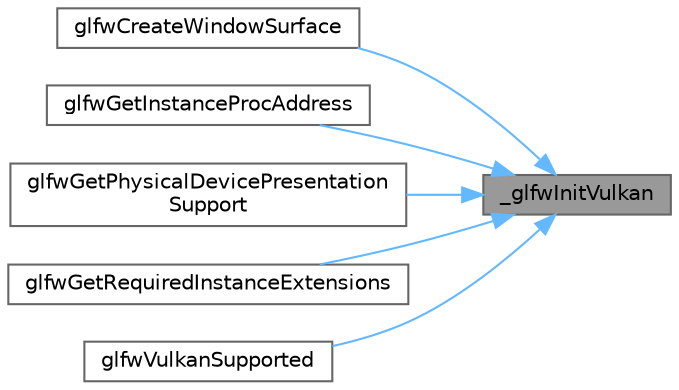 digraph "_glfwInitVulkan"
{
 // LATEX_PDF_SIZE
  bgcolor="transparent";
  edge [fontname=Helvetica,fontsize=10,labelfontname=Helvetica,labelfontsize=10];
  node [fontname=Helvetica,fontsize=10,shape=box,height=0.2,width=0.4];
  rankdir="RL";
  Node1 [id="Node000001",label="_glfwInitVulkan",height=0.2,width=0.4,color="gray40", fillcolor="grey60", style="filled", fontcolor="black",tooltip=" "];
  Node1 -> Node2 [id="edge6_Node000001_Node000002",dir="back",color="steelblue1",style="solid",tooltip=" "];
  Node2 [id="Node000002",label="glfwCreateWindowSurface",height=0.2,width=0.4,color="grey40", fillcolor="white", style="filled",URL="$_classes_2lib_2external_2glfw_2src_2vulkan_8c.html#a5a47c783767442b8b8e9ab3cf2e4959b",tooltip=" "];
  Node1 -> Node3 [id="edge7_Node000001_Node000003",dir="back",color="steelblue1",style="solid",tooltip=" "];
  Node3 [id="Node000003",label="glfwGetInstanceProcAddress",height=0.2,width=0.4,color="grey40", fillcolor="white", style="filled",URL="$_classes_2lib_2external_2glfw_2src_2vulkan_8c.html#ab1fbd7c0ba5c40c91c6b85b897364039",tooltip=" "];
  Node1 -> Node4 [id="edge8_Node000001_Node000004",dir="back",color="steelblue1",style="solid",tooltip=" "];
  Node4 [id="Node000004",label="glfwGetPhysicalDevicePresentation\lSupport",height=0.2,width=0.4,color="grey40", fillcolor="white", style="filled",URL="$_classes_2lib_2external_2glfw_2src_2vulkan_8c.html#a6a7033429666ac6b31d4250aeb5b37d1",tooltip=" "];
  Node1 -> Node5 [id="edge9_Node000001_Node000005",dir="back",color="steelblue1",style="solid",tooltip=" "];
  Node5 [id="Node000005",label="glfwGetRequiredInstanceExtensions",height=0.2,width=0.4,color="grey40", fillcolor="white", style="filled",URL="$group__vulkan.html#gada152edc5bbbd0c2138728878632fd9c",tooltip="Returns the Vulkan instance extensions required by GLFW."];
  Node1 -> Node6 [id="edge10_Node000001_Node000006",dir="back",color="steelblue1",style="solid",tooltip=" "];
  Node6 [id="Node000006",label="glfwVulkanSupported",height=0.2,width=0.4,color="grey40", fillcolor="white", style="filled",URL="$group__vulkan.html#ga72e7c3757d9ff2333181a5569bb7c403",tooltip="Returns whether the Vulkan loader and an ICD have been found."];
}

